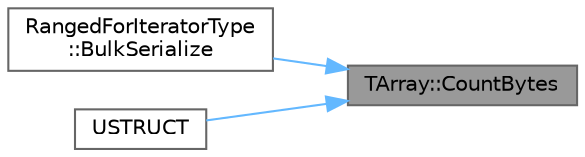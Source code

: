digraph "TArray::CountBytes"
{
 // INTERACTIVE_SVG=YES
 // LATEX_PDF_SIZE
  bgcolor="transparent";
  edge [fontname=Helvetica,fontsize=10,labelfontname=Helvetica,labelfontsize=10];
  node [fontname=Helvetica,fontsize=10,shape=box,height=0.2,width=0.4];
  rankdir="RL";
  Node1 [id="Node000001",label="TArray::CountBytes",height=0.2,width=0.4,color="gray40", fillcolor="grey60", style="filled", fontcolor="black",tooltip="Count bytes needed to serialize this array."];
  Node1 -> Node2 [id="edge1_Node000001_Node000002",dir="back",color="steelblue1",style="solid",tooltip=" "];
  Node2 [id="Node000002",label="RangedForIteratorType\l::BulkSerialize",height=0.2,width=0.4,color="grey40", fillcolor="white", style="filled",URL="$d4/d52/classTArray.html#a08a1fc92d8a328df2fec5f98030da706",tooltip=" "];
  Node1 -> Node3 [id="edge2_Node000001_Node000003",dir="back",color="steelblue1",style="solid",tooltip=" "];
  Node3 [id="Node000003",label="USTRUCT",height=0.2,width=0.4,color="grey40", fillcolor="white", style="filled",URL="$df/df9/DemoNetDriver_8h.html#ae224e8d8b5daf01a9dfde7a18cd406ef",tooltip="Information about net startup actors that need to be rolled back by being destroyed and re-created."];
}

